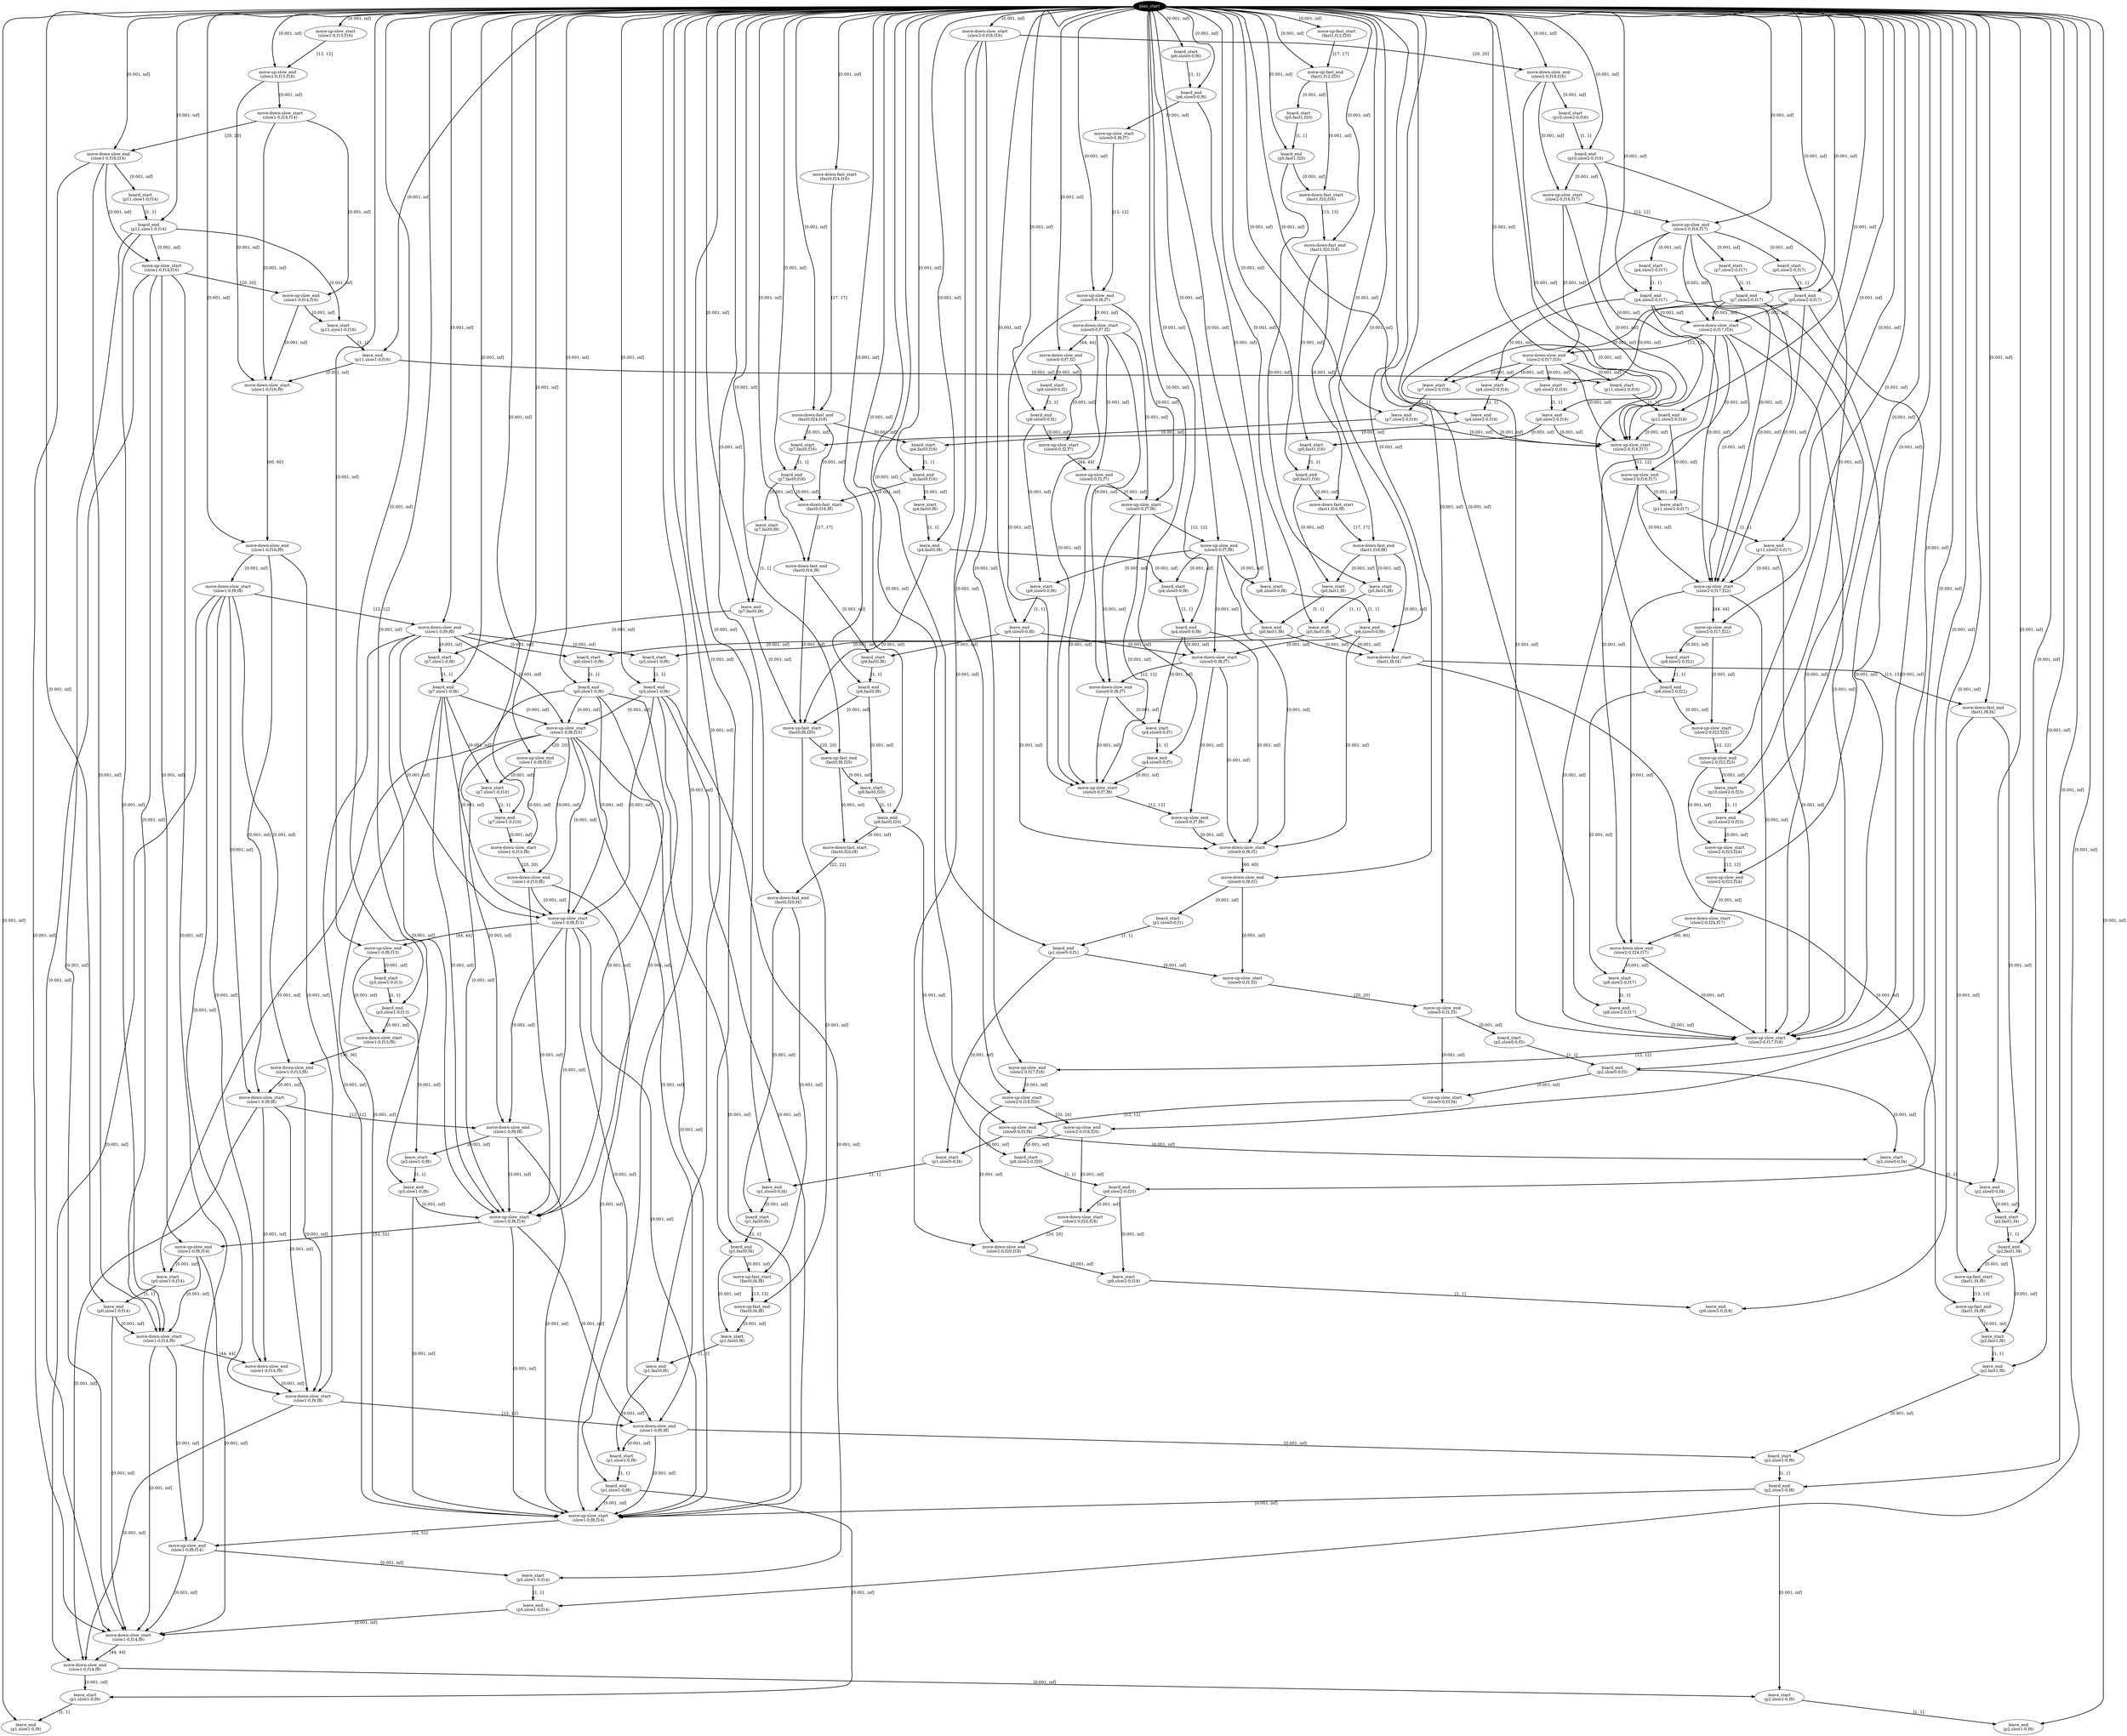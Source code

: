 digraph plan {
0[ label="plan_start",style=filled,fillcolor=black,fontcolor=white];
1[ label="move-up-slow_start
(slow1-0,f15,f16)"];
2[ label="move-up-slow_end
(slow1-0,f15,f16)"];
3[ label="move-down-slow_start
(slow2-0,f18,f16)"];
4[ label="move-down-slow_end
(slow2-0,f18,f16)"];
5[ label="board_start
(p6,slow0-0,f6)"];
6[ label="board_end
(p6,slow0-0,f6)"];
7[ label="move-up-fast_start
(fast1,f12,f20)"];
8[ label="move-up-fast_end
(fast1,f12,f20)"];
9[ label="move-down-fast_start
(fast0,f24,f16)"];
10[ label="move-down-fast_end
(fast0,f24,f16)"];
11[ label="move-up-slow_start
(slow0-0,f6,f7)"];
12[ label="move-up-slow_end
(slow0-0,f6,f7)"];
13[ label="move-down-slow_start
(slow1-0,f16,f14)"];
14[ label="move-down-slow_end
(slow1-0,f16,f14)"];
15[ label="move-down-slow_start
(slow0-0,f7,f2)"];
16[ label="move-down-slow_end
(slow0-0,f7,f2)"];
17[ label="board_start
(p5,fast1,f20)"];
18[ label="board_end
(p5,fast1,f20)"];
19[ label="move-down-fast_start
(fast1,f20,f16)"];
20[ label="move-down-fast_end
(fast1,f20,f16)"];
21[ label="board_start
(p10,slow2-0,f16)"];
22[ label="board_end
(p10,slow2-0,f16)"];
23[ label="move-up-slow_start
(slow2-0,f16,f17)"];
24[ label="move-up-slow_end
(slow2-0,f16,f17)"];
25[ label="board_start
(p11,slow1-0,f14)"];
26[ label="board_end
(p11,slow1-0,f14)"];
27[ label="move-up-slow_start
(slow1-0,f14,f16)"];
28[ label="move-up-slow_end
(slow1-0,f14,f16)"];
29[ label="board_start
(p0,slow2-0,f17)"];
30[ label="board_end
(p0,slow2-0,f17)"];
31[ label="board_start
(p4,slow2-0,f17)"];
32[ label="board_end
(p4,slow2-0,f17)"];
33[ label="board_start
(p7,slow2-0,f17)"];
34[ label="board_end
(p7,slow2-0,f17)"];
35[ label="move-down-slow_start
(slow2-0,f17,f16)"];
36[ label="move-down-slow_end
(slow2-0,f17,f16)"];
37[ label="leave_start
(p0,slow2-0,f16)"];
38[ label="leave_end
(p0,slow2-0,f16)"];
39[ label="leave_start
(p4,slow2-0,f16)"];
40[ label="leave_end
(p4,slow2-0,f16)"];
41[ label="leave_start
(p7,slow2-0,f16)"];
42[ label="leave_end
(p7,slow2-0,f16)"];
43[ label="board_start
(p4,fast0,f16)"];
44[ label="board_end
(p4,fast0,f16)"];
45[ label="board_start
(p0,fast1,f16)"];
46[ label="board_end
(p0,fast1,f16)"];
47[ label="board_start
(p7,fast0,f16)"];
48[ label="board_end
(p7,fast0,f16)"];
49[ label="move-down-fast_start
(fast1,f16,f8)"];
50[ label="move-down-fast_end
(fast1,f16,f8)"];
51[ label="move-down-fast_start
(fast0,f16,f8)"];
52[ label="move-down-fast_end
(fast0,f16,f8)"];
53[ label="leave_start
(p11,slow1-0,f16)"];
54[ label="leave_end
(p11,slow1-0,f16)"];
55[ label="move-down-slow_start
(slow1-0,f16,f9)"];
56[ label="move-down-slow_end
(slow1-0,f16,f9)"];
57[ label="board_start
(p11,slow2-0,f16)"];
58[ label="board_end
(p11,slow2-0,f16)"];
59[ label="move-up-slow_start
(slow2-0,f16,f17)"];
60[ label="move-up-slow_end
(slow2-0,f16,f17)"];
61[ label="board_start
(p9,slow0-0,f2)"];
62[ label="board_end
(p9,slow0-0,f2)"];
63[ label="move-up-slow_start
(slow0-0,f2,f7)"];
64[ label="move-up-slow_end
(slow0-0,f2,f7)"];
65[ label="leave_start
(p0,fast1,f8)"];
66[ label="leave_end
(p0,fast1,f8)"];
67[ label="leave_start
(p5,fast1,f8)"];
68[ label="leave_end
(p5,fast1,f8)"];
69[ label="leave_start
(p4,fast0,f8)"];
70[ label="leave_end
(p4,fast0,f8)"];
71[ label="leave_start
(p7,fast0,f8)"];
72[ label="leave_end
(p7,fast0,f8)"];
73[ label="move-down-fast_start
(fast1,f8,f4)"];
74[ label="move-down-fast_end
(fast1,f8,f4)"];
75[ label="leave_start
(p11,slow2-0,f17)"];
76[ label="leave_end
(p11,slow2-0,f17)"];
77[ label="move-up-slow_start
(slow2-0,f17,f22)"];
78[ label="move-up-slow_end
(slow2-0,f17,f22)"];
79[ label="move-up-slow_start
(slow0-0,f7,f8)"];
80[ label="move-up-slow_end
(slow0-0,f7,f8)"];
81[ label="board_start
(p8,slow2-0,f22)"];
82[ label="board_end
(p8,slow2-0,f22)"];
83[ label="move-up-slow_start
(slow2-0,f22,f23)"];
84[ label="move-up-slow_end
(slow2-0,f22,f23)"];
85[ label="move-down-slow_start
(slow1-0,f9,f8)"];
86[ label="move-down-slow_end
(slow1-0,f9,f8)"];
87[ label="board_start
(p4,slow0-0,f8)"];
88[ label="board_end
(p4,slow0-0,f8)"];
89[ label="leave_start
(p6,slow0-0,f8)"];
90[ label="leave_end
(p6,slow0-0,f8)"];
91[ label="leave_start
(p9,slow0-0,f8)"];
92[ label="leave_end
(p9,slow0-0,f8)"];
93[ label="move-down-slow_start
(slow0-0,f8,f7)"];
94[ label="move-down-slow_end
(slow0-0,f8,f7)"];
95[ label="board_start
(p9,fast0,f8)"];
96[ label="board_end
(p9,fast0,f8)"];
97[ label="move-up-fast_start
(fast0,f8,f20)"];
98[ label="move-up-fast_end
(fast0,f8,f20)"];
99[ label="leave_start
(p10,slow2-0,f23)"];
100[ label="leave_end
(p10,slow2-0,f23)"];
101[ label="move-up-slow_start
(slow2-0,f23,f24)"];
102[ label="move-up-slow_end
(slow2-0,f23,f24)"];
103[ label="board_start
(p0,slow1-0,f8)"];
104[ label="board_end
(p0,slow1-0,f8)"];
105[ label="board_start
(p5,slow1-0,f8)"];
106[ label="board_end
(p5,slow1-0,f8)"];
107[ label="board_start
(p7,slow1-0,f8)"];
108[ label="board_end
(p7,slow1-0,f8)"];
109[ label="leave_start
(p4,slow0-0,f7)"];
110[ label="leave_end
(p4,slow0-0,f7)"];
111[ label="move-up-slow_start
(slow1-0,f8,f10)"];
112[ label="move-up-slow_end
(slow1-0,f8,f10)"];
113[ label="move-up-slow_start
(slow0-0,f7,f8)"];
114[ label="move-up-slow_end
(slow0-0,f7,f8)"];
115[ label="leave_start
(p9,fast0,f20)"];
116[ label="leave_end
(p9,fast0,f20)"];
117[ label="move-down-fast_start
(fast0,f20,f4)"];
118[ label="move-down-fast_end
(fast0,f20,f4)"];
119[ label="move-down-slow_start
(slow2-0,f24,f17)"];
120[ label="move-down-slow_end
(slow2-0,f24,f17)"];
121[ label="move-down-slow_start
(slow0-0,f8,f1)"];
122[ label="move-down-slow_end
(slow0-0,f8,f1)"];
123[ label="leave_start
(p7,slow1-0,f10)"];
124[ label="leave_end
(p7,slow1-0,f10)"];
125[ label="move-down-slow_start
(slow1-0,f10,f8)"];
126[ label="move-down-slow_end
(slow1-0,f10,f8)"];
127[ label="move-up-slow_start
(slow1-0,f8,f13)"];
128[ label="move-up-slow_end
(slow1-0,f8,f13)"];
129[ label="leave_start
(p8,slow2-0,f17)"];
130[ label="leave_end
(p8,slow2-0,f17)"];
131[ label="move-up-slow_start
(slow2-0,f17,f18)"];
132[ label="move-up-slow_end
(slow2-0,f17,f18)"];
133[ label="board_start
(p1,slow0-0,f1)"];
134[ label="board_end
(p1,slow0-0,f1)"];
135[ label="move-up-slow_start
(slow0-0,f1,f3)"];
136[ label="move-up-slow_end
(slow0-0,f1,f3)"];
137[ label="move-up-slow_start
(slow2-0,f18,f20)"];
138[ label="move-up-slow_end
(slow2-0,f18,f20)"];
139[ label="board_start
(p3,slow1-0,f13)"];
140[ label="board_end
(p3,slow1-0,f13)"];
141[ label="move-down-slow_start
(slow1-0,f13,f9)"];
142[ label="move-down-slow_end
(slow1-0,f13,f9)"];
143[ label="board_start
(p2,slow0-0,f3)"];
144[ label="board_end
(p2,slow0-0,f3)"];
145[ label="move-up-slow_start
(slow0-0,f3,f4)"];
146[ label="move-up-slow_end
(slow0-0,f3,f4)"];
147[ label="board_start
(p9,slow2-0,f20)"];
148[ label="board_end
(p9,slow2-0,f20)"];
149[ label="move-down-slow_start
(slow2-0,f20,f18)"];
150[ label="move-down-slow_end
(slow2-0,f20,f18)"];
151[ label="leave_start
(p1,slow0-0,f4)"];
152[ label="leave_end
(p1,slow0-0,f4)"];
153[ label="leave_start
(p2,slow0-0,f4)"];
154[ label="leave_end
(p2,slow0-0,f4)"];
155[ label="board_start
(p1,fast0,f4)"];
156[ label="board_end
(p1,fast0,f4)"];
157[ label="board_start
(p2,fast1,f4)"];
158[ label="board_end
(p2,fast1,f4)"];
159[ label="move-up-fast_start
(fast0,f4,f8)"];
160[ label="move-up-fast_end
(fast0,f4,f8)"];
161[ label="move-up-fast_start
(fast1,f4,f8)"];
162[ label="move-up-fast_end
(fast1,f4,f8)"];
163[ label="leave_start
(p1,fast0,f8)"];
164[ label="leave_end
(p1,fast0,f8)"];
165[ label="leave_start
(p2,fast1,f8)"];
166[ label="leave_end
(p2,fast1,f8)"];
167[ label="move-down-slow_start
(slow1-0,f9,f8)"];
168[ label="move-down-slow_end
(slow1-0,f9,f8)"];
169[ label="leave_start
(p9,slow2-0,f18)"];
170[ label="leave_end
(p9,slow2-0,f18)"];
171[ label="leave_start
(p3,slow1-0,f8)"];
172[ label="leave_end
(p3,slow1-0,f8)"];
173[ label="move-up-slow_start
(slow1-0,f8,f14)"];
174[ label="move-up-slow_end
(slow1-0,f8,f14)"];
175[ label="leave_start
(p0,slow1-0,f14)"];
176[ label="leave_end
(p0,slow1-0,f14)"];
177[ label="move-down-slow_start
(slow1-0,f14,f9)"];
178[ label="move-down-slow_end
(slow1-0,f14,f9)"];
179[ label="move-down-slow_start
(slow1-0,f9,f8)"];
180[ label="move-down-slow_end
(slow1-0,f9,f8)"];
181[ label="board_start
(p1,slow1-0,f8)"];
182[ label="board_end
(p1,slow1-0,f8)"];
183[ label="board_start
(p2,slow1-0,f8)"];
184[ label="board_end
(p2,slow1-0,f8)"];
185[ label="move-up-slow_start
(slow1-0,f8,f14)"];
186[ label="move-up-slow_end
(slow1-0,f8,f14)"];
187[ label="leave_start
(p5,slow1-0,f14)"];
188[ label="leave_end
(p5,slow1-0,f14)"];
189[ label="move-down-slow_start
(slow1-0,f14,f9)"];
190[ label="move-down-slow_end
(slow1-0,f14,f9)"];
191[ label="leave_start
(p1,slow1-0,f9)"];
192[ label="leave_end
(p1,slow1-0,f9)"];
193[ label="leave_start
(p2,slow1-0,f9)"];
194[ label="leave_end
(p2,slow1-0,f9)"];
"0" -> "1" [ label="[0.001, inf]" , penwidth=2, color="black"]
"0" -> "3" [ label="[0.001, inf]" , penwidth=2, color="black"]
"0" -> "5" [ label="[0.001, inf]" , penwidth=2, color="black"]
"0" -> "7" [ label="[0.001, inf]" , penwidth=2, color="black"]
"0" -> "9" [ label="[0.001, inf]" , penwidth=2, color="black"]
"5" -> "6" [ label="[1, 1]" , penwidth=2, color="black"]
"0" -> "6" [ label="[0.001, inf]" , penwidth=2, color="black"]
"6" -> "11" [ label="[0.001, inf]" , penwidth=2, color="black"]
"1" -> "2" [ label="[12, 12]" , penwidth=2, color="black"]
"0" -> "2" [ label="[0.001, inf]" , penwidth=2, color="black"]
"2" -> "13" [ label="[0.001, inf]" , penwidth=2, color="black"]
"11" -> "12" [ label="[12, 12]" , penwidth=2, color="black"]
"0" -> "12" [ label="[0.001, inf]" , penwidth=2, color="black"]
"12" -> "15" [ label="[0.001, inf]" , penwidth=2, color="black"]
"7" -> "8" [ label="[17, 17]" , penwidth=2, color="black"]
"0" -> "8" [ label="[0.001, inf]" , penwidth=2, color="black"]
"9" -> "10" [ label="[17, 17]" , penwidth=2, color="black"]
"0" -> "10" [ label="[0.001, inf]" , penwidth=2, color="black"]
"8" -> "17" [ label="[0.001, inf]" , penwidth=2, color="black"]
"17" -> "18" [ label="[1, 1]" , penwidth=2, color="black"]
"0" -> "18" [ label="[0.001, inf]" , penwidth=2, color="black"]
"8" -> "19" [ label="[0.001, inf]" , penwidth=2, color="black"]
"18" -> "19" [ label="[0.001, inf]" , penwidth=2, color="black"]
"3" -> "4" [ label="[20, 20]" , penwidth=2, color="black"]
"0" -> "4" [ label="[0.001, inf]" , penwidth=2, color="black"]
"4" -> "21" [ label="[0.001, inf]" , penwidth=2, color="black"]
"21" -> "22" [ label="[1, 1]" , penwidth=2, color="black"]
"0" -> "22" [ label="[0.001, inf]" , penwidth=2, color="black"]
"4" -> "23" [ label="[0.001, inf]" , penwidth=2, color="black"]
"22" -> "23" [ label="[0.001, inf]" , penwidth=2, color="black"]
"19" -> "20" [ label="[13, 13]" , penwidth=2, color="black"]
"0" -> "20" [ label="[0.001, inf]" , penwidth=2, color="black"]
"13" -> "14" [ label="[20, 20]" , penwidth=2, color="black"]
"0" -> "14" [ label="[0.001, inf]" , penwidth=2, color="black"]
"14" -> "25" [ label="[0.001, inf]" , penwidth=2, color="black"]
"23" -> "24" [ label="[12, 12]" , penwidth=2, color="black"]
"0" -> "24" [ label="[0.001, inf]" , penwidth=2, color="black"]
"25" -> "26" [ label="[1, 1]" , penwidth=2, color="black"]
"0" -> "26" [ label="[0.001, inf]" , penwidth=2, color="black"]
"14" -> "27" [ label="[0.001, inf]" , penwidth=2, color="black"]
"26" -> "27" [ label="[0.001, inf]" , penwidth=2, color="black"]
"24" -> "29" [ label="[0.001, inf]" , penwidth=2, color="black"]
"24" -> "31" [ label="[0.001, inf]" , penwidth=2, color="black"]
"24" -> "33" [ label="[0.001, inf]" , penwidth=2, color="black"]
"29" -> "30" [ label="[1, 1]" , penwidth=2, color="black"]
"0" -> "30" [ label="[0.001, inf]" , penwidth=2, color="black"]
"31" -> "32" [ label="[1, 1]" , penwidth=2, color="black"]
"0" -> "32" [ label="[0.001, inf]" , penwidth=2, color="black"]
"33" -> "34" [ label="[1, 1]" , penwidth=2, color="black"]
"0" -> "34" [ label="[0.001, inf]" , penwidth=2, color="black"]
"24" -> "35" [ label="[0.001, inf]" , penwidth=2, color="black"]
"34" -> "35" [ label="[0.001, inf]" , penwidth=2, color="black"]
"32" -> "35" [ label="[0.001, inf]" , penwidth=2, color="black"]
"30" -> "35" [ label="[0.001, inf]" , penwidth=2, color="black"]
"35" -> "36" [ label="[12, 12]" , penwidth=2, color="black"]
"23" -> "36" [ label="[0.001, inf]" , penwidth=2, color="black"]
"30" -> "37" [ label="[0.001, inf]" , penwidth=2, color="black"]
"36" -> "37" [ label="[0.001, inf]" , penwidth=2, color="black"]
"32" -> "39" [ label="[0.001, inf]" , penwidth=2, color="black"]
"36" -> "39" [ label="[0.001, inf]" , penwidth=2, color="black"]
"34" -> "41" [ label="[0.001, inf]" , penwidth=2, color="black"]
"36" -> "41" [ label="[0.001, inf]" , penwidth=2, color="black"]
"37" -> "38" [ label="[1, 1]" , penwidth=2, color="black"]
"0" -> "38" [ label="[0.001, inf]" , penwidth=2, color="black"]
"39" -> "40" [ label="[1, 1]" , penwidth=2, color="black"]
"0" -> "40" [ label="[0.001, inf]" , penwidth=2, color="black"]
"41" -> "42" [ label="[1, 1]" , penwidth=2, color="black"]
"0" -> "42" [ label="[0.001, inf]" , penwidth=2, color="black"]
"40" -> "43" [ label="[0.001, inf]" , penwidth=2, color="black"]
"10" -> "43" [ label="[0.001, inf]" , penwidth=2, color="black"]
"38" -> "45" [ label="[0.001, inf]" , penwidth=2, color="black"]
"20" -> "45" [ label="[0.001, inf]" , penwidth=2, color="black"]
"42" -> "47" [ label="[0.001, inf]" , penwidth=2, color="black"]
"10" -> "47" [ label="[0.001, inf]" , penwidth=2, color="black"]
"43" -> "44" [ label="[1, 1]" , penwidth=2, color="black"]
"0" -> "44" [ label="[0.001, inf]" , penwidth=2, color="black"]
"45" -> "46" [ label="[1, 1]" , penwidth=2, color="black"]
"0" -> "46" [ label="[0.001, inf]" , penwidth=2, color="black"]
"20" -> "49" [ label="[0.001, inf]" , penwidth=2, color="black"]
"46" -> "49" [ label="[0.001, inf]" , penwidth=2, color="black"]
"47" -> "48" [ label="[1, 1]" , penwidth=2, color="black"]
"0" -> "48" [ label="[0.001, inf]" , penwidth=2, color="black"]
"10" -> "51" [ label="[0.001, inf]" , penwidth=2, color="black"]
"48" -> "51" [ label="[0.001, inf]" , penwidth=2, color="black"]
"44" -> "51" [ label="[0.001, inf]" , penwidth=2, color="black"]
"27" -> "28" [ label="[20, 20]" , penwidth=2, color="black"]
"13" -> "28" [ label="[0.001, inf]" , penwidth=2, color="black"]
"26" -> "53" [ label="[0.001, inf]" , penwidth=2, color="black"]
"28" -> "53" [ label="[0.001, inf]" , penwidth=2, color="black"]
"53" -> "54" [ label="[1, 1]" , penwidth=2, color="black"]
"0" -> "54" [ label="[0.001, inf]" , penwidth=2, color="black"]
"28" -> "55" [ label="[0.001, inf]" , penwidth=2, color="black"]
"54" -> "55" [ label="[0.001, inf]" , penwidth=2, color="black"]
"13" -> "55" [ label="[0.001, inf]" , penwidth=2, color="black"]
"2" -> "55" [ label="[0.001, inf]" , penwidth=2, color="black"]
"54" -> "57" [ label="[0.001, inf]" , penwidth=2, color="black"]
"36" -> "57" [ label="[0.001, inf]" , penwidth=2, color="black"]
"57" -> "58" [ label="[1, 1]" , penwidth=2, color="black"]
"0" -> "58" [ label="[0.001, inf]" , penwidth=2, color="black"]
"36" -> "59" [ label="[0.001, inf]" , penwidth=2, color="black"]
"58" -> "59" [ label="[0.001, inf]" , penwidth=2, color="black"]
"42" -> "59" [ label="[0.001, inf]" , penwidth=2, color="black"]
"40" -> "59" [ label="[0.001, inf]" , penwidth=2, color="black"]
"38" -> "59" [ label="[0.001, inf]" , penwidth=2, color="black"]
"23" -> "59" [ label="[0.001, inf]" , penwidth=2, color="black"]
"22" -> "59" [ label="[0.001, inf]" , penwidth=2, color="black"]
"4" -> "59" [ label="[0.001, inf]" , penwidth=2, color="black"]
"15" -> "16" [ label="[44, 44]" , penwidth=2, color="black"]
"0" -> "16" [ label="[0.001, inf]" , penwidth=2, color="black"]
"16" -> "61" [ label="[0.001, inf]" , penwidth=2, color="black"]
"61" -> "62" [ label="[1, 1]" , penwidth=2, color="black"]
"0" -> "62" [ label="[0.001, inf]" , penwidth=2, color="black"]
"16" -> "63" [ label="[0.001, inf]" , penwidth=2, color="black"]
"62" -> "63" [ label="[0.001, inf]" , penwidth=2, color="black"]
"49" -> "50" [ label="[17, 17]" , penwidth=2, color="black"]
"0" -> "50" [ label="[0.001, inf]" , penwidth=2, color="black"]
"46" -> "65" [ label="[0.001, inf]" , penwidth=2, color="black"]
"50" -> "65" [ label="[0.001, inf]" , penwidth=2, color="black"]
"18" -> "67" [ label="[0.001, inf]" , penwidth=2, color="black"]
"50" -> "67" [ label="[0.001, inf]" , penwidth=2, color="black"]
"44" -> "69" [ label="[0.001, inf]" , penwidth=2, color="black"]
"48" -> "71" [ label="[0.001, inf]" , penwidth=2, color="black"]
"51" -> "52" [ label="[17, 17]" , penwidth=2, color="black"]
"0" -> "52" [ label="[0.001, inf]" , penwidth=2, color="black"]
"65" -> "66" [ label="[1, 1]" , penwidth=2, color="black"]
"0" -> "66" [ label="[0.001, inf]" , penwidth=2, color="black"]
"67" -> "68" [ label="[1, 1]" , penwidth=2, color="black"]
"0" -> "68" [ label="[0.001, inf]" , penwidth=2, color="black"]
"50" -> "73" [ label="[0.001, inf]" , penwidth=2, color="black"]
"68" -> "73" [ label="[0.001, inf]" , penwidth=2, color="black"]
"66" -> "73" [ label="[0.001, inf]" , penwidth=2, color="black"]
"69" -> "70" [ label="[1, 1]" , penwidth=2, color="black"]
"0" -> "70" [ label="[0.001, inf]" , penwidth=2, color="black"]
"71" -> "72" [ label="[1, 1]" , penwidth=2, color="black"]
"0" -> "72" [ label="[0.001, inf]" , penwidth=2, color="black"]
"59" -> "60" [ label="[12, 12]" , penwidth=2, color="black"]
"35" -> "60" [ label="[0.001, inf]" , penwidth=2, color="black"]
"58" -> "75" [ label="[0.001, inf]" , penwidth=2, color="black"]
"60" -> "75" [ label="[0.001, inf]" , penwidth=2, color="black"]
"75" -> "76" [ label="[1, 1]" , penwidth=2, color="black"]
"0" -> "76" [ label="[0.001, inf]" , penwidth=2, color="black"]
"60" -> "77" [ label="[0.001, inf]" , penwidth=2, color="black"]
"76" -> "77" [ label="[0.001, inf]" , penwidth=2, color="black"]
"35" -> "77" [ label="[0.001, inf]" , penwidth=2, color="black"]
"34" -> "77" [ label="[0.001, inf]" , penwidth=2, color="black"]
"32" -> "77" [ label="[0.001, inf]" , penwidth=2, color="black"]
"30" -> "77" [ label="[0.001, inf]" , penwidth=2, color="black"]
"24" -> "77" [ label="[0.001, inf]" , penwidth=2, color="black"]
"73" -> "74" [ label="[13, 13]" , penwidth=2, color="black"]
"0" -> "74" [ label="[0.001, inf]" , penwidth=2, color="black"]
"63" -> "64" [ label="[44, 44]" , penwidth=2, color="black"]
"15" -> "64" [ label="[0.001, inf]" , penwidth=2, color="black"]
"64" -> "79" [ label="[0.001, inf]" , penwidth=2, color="black"]
"15" -> "79" [ label="[0.001, inf]" , penwidth=2, color="black"]
"12" -> "79" [ label="[0.001, inf]" , penwidth=2, color="black"]
"77" -> "78" [ label="[44, 44]" , penwidth=2, color="black"]
"0" -> "78" [ label="[0.001, inf]" , penwidth=2, color="black"]
"78" -> "81" [ label="[0.001, inf]" , penwidth=2, color="black"]
"81" -> "82" [ label="[1, 1]" , penwidth=2, color="black"]
"0" -> "82" [ label="[0.001, inf]" , penwidth=2, color="black"]
"78" -> "83" [ label="[0.001, inf]" , penwidth=2, color="black"]
"82" -> "83" [ label="[0.001, inf]" , penwidth=2, color="black"]
"55" -> "56" [ label="[60, 60]" , penwidth=2, color="black"]
"0" -> "56" [ label="[0.001, inf]" , penwidth=2, color="black"]
"79" -> "80" [ label="[12, 12]" , penwidth=2, color="black"]
"0" -> "80" [ label="[0.001, inf]" , penwidth=2, color="black"]
"56" -> "85" [ label="[0.001, inf]" , penwidth=2, color="black"]
"70" -> "87" [ label="[0.001, inf]" , penwidth=2, color="black"]
"80" -> "87" [ label="[0.001, inf]" , penwidth=2, color="black"]
"6" -> "89" [ label="[0.001, inf]" , penwidth=2, color="black"]
"80" -> "89" [ label="[0.001, inf]" , penwidth=2, color="black"]
"62" -> "91" [ label="[0.001, inf]" , penwidth=2, color="black"]
"80" -> "91" [ label="[0.001, inf]" , penwidth=2, color="black"]
"87" -> "88" [ label="[1, 1]" , penwidth=2, color="black"]
"0" -> "88" [ label="[0.001, inf]" , penwidth=2, color="black"]
"89" -> "90" [ label="[1, 1]" , penwidth=2, color="black"]
"0" -> "90" [ label="[0.001, inf]" , penwidth=2, color="black"]
"91" -> "92" [ label="[1, 1]" , penwidth=2, color="black"]
"0" -> "92" [ label="[0.001, inf]" , penwidth=2, color="black"]
"80" -> "93" [ label="[0.001, inf]" , penwidth=2, color="black"]
"92" -> "93" [ label="[0.001, inf]" , penwidth=2, color="black"]
"90" -> "93" [ label="[0.001, inf]" , penwidth=2, color="black"]
"88" -> "93" [ label="[0.001, inf]" , penwidth=2, color="black"]
"92" -> "95" [ label="[0.001, inf]" , penwidth=2, color="black"]
"52" -> "95" [ label="[0.001, inf]" , penwidth=2, color="black"]
"95" -> "96" [ label="[1, 1]" , penwidth=2, color="black"]
"0" -> "96" [ label="[0.001, inf]" , penwidth=2, color="black"]
"52" -> "97" [ label="[0.001, inf]" , penwidth=2, color="black"]
"96" -> "97" [ label="[0.001, inf]" , penwidth=2, color="black"]
"72" -> "97" [ label="[0.001, inf]" , penwidth=2, color="black"]
"70" -> "97" [ label="[0.001, inf]" , penwidth=2, color="black"]
"83" -> "84" [ label="[12, 12]" , penwidth=2, color="black"]
"0" -> "84" [ label="[0.001, inf]" , penwidth=2, color="black"]
"22" -> "99" [ label="[0.001, inf]" , penwidth=2, color="black"]
"84" -> "99" [ label="[0.001, inf]" , penwidth=2, color="black"]
"85" -> "86" [ label="[12, 12]" , penwidth=2, color="black"]
"0" -> "86" [ label="[0.001, inf]" , penwidth=2, color="black"]
"99" -> "100" [ label="[1, 1]" , penwidth=2, color="black"]
"0" -> "100" [ label="[0.001, inf]" , penwidth=2, color="black"]
"84" -> "101" [ label="[0.001, inf]" , penwidth=2, color="black"]
"100" -> "101" [ label="[0.001, inf]" , penwidth=2, color="black"]
"66" -> "103" [ label="[0.001, inf]" , penwidth=2, color="black"]
"86" -> "103" [ label="[0.001, inf]" , penwidth=2, color="black"]
"68" -> "105" [ label="[0.001, inf]" , penwidth=2, color="black"]
"86" -> "105" [ label="[0.001, inf]" , penwidth=2, color="black"]
"72" -> "107" [ label="[0.001, inf]" , penwidth=2, color="black"]
"86" -> "107" [ label="[0.001, inf]" , penwidth=2, color="black"]
"93" -> "94" [ label="[12, 12]" , penwidth=2, color="black"]
"79" -> "94" [ label="[0.001, inf]" , penwidth=2, color="black"]
"15" -> "94" [ label="[0.001, inf]" , penwidth=2, color="black"]
"103" -> "104" [ label="[1, 1]" , penwidth=2, color="black"]
"0" -> "104" [ label="[0.001, inf]" , penwidth=2, color="black"]
"88" -> "109" [ label="[0.001, inf]" , penwidth=2, color="black"]
"94" -> "109" [ label="[0.001, inf]" , penwidth=2, color="black"]
"105" -> "106" [ label="[1, 1]" , penwidth=2, color="black"]
"0" -> "106" [ label="[0.001, inf]" , penwidth=2, color="black"]
"107" -> "108" [ label="[1, 1]" , penwidth=2, color="black"]
"0" -> "108" [ label="[0.001, inf]" , penwidth=2, color="black"]
"86" -> "111" [ label="[0.001, inf]" , penwidth=2, color="black"]
"108" -> "111" [ label="[0.001, inf]" , penwidth=2, color="black"]
"106" -> "111" [ label="[0.001, inf]" , penwidth=2, color="black"]
"104" -> "111" [ label="[0.001, inf]" , penwidth=2, color="black"]
"109" -> "110" [ label="[1, 1]" , penwidth=2, color="black"]
"0" -> "110" [ label="[0.001, inf]" , penwidth=2, color="black"]
"94" -> "113" [ label="[0.001, inf]" , penwidth=2, color="black"]
"110" -> "113" [ label="[0.001, inf]" , penwidth=2, color="black"]
"79" -> "113" [ label="[0.001, inf]" , penwidth=2, color="black"]
"64" -> "113" [ label="[0.001, inf]" , penwidth=2, color="black"]
"15" -> "113" [ label="[0.001, inf]" , penwidth=2, color="black"]
"12" -> "113" [ label="[0.001, inf]" , penwidth=2, color="black"]
"97" -> "98" [ label="[20, 20]" , penwidth=2, color="black"]
"0" -> "98" [ label="[0.001, inf]" , penwidth=2, color="black"]
"96" -> "115" [ label="[0.001, inf]" , penwidth=2, color="black"]
"98" -> "115" [ label="[0.001, inf]" , penwidth=2, color="black"]
"115" -> "116" [ label="[1, 1]" , penwidth=2, color="black"]
"0" -> "116" [ label="[0.001, inf]" , penwidth=2, color="black"]
"98" -> "117" [ label="[0.001, inf]" , penwidth=2, color="black"]
"116" -> "117" [ label="[0.001, inf]" , penwidth=2, color="black"]
"101" -> "102" [ label="[12, 12]" , penwidth=2, color="black"]
"0" -> "102" [ label="[0.001, inf]" , penwidth=2, color="black"]
"102" -> "119" [ label="[0.001, inf]" , penwidth=2, color="black"]
"113" -> "114" [ label="[12, 12]" , penwidth=2, color="black"]
"93" -> "114" [ label="[0.001, inf]" , penwidth=2, color="black"]
"114" -> "121" [ label="[0.001, inf]" , penwidth=2, color="black"]
"93" -> "121" [ label="[0.001, inf]" , penwidth=2, color="black"]
"92" -> "121" [ label="[0.001, inf]" , penwidth=2, color="black"]
"90" -> "121" [ label="[0.001, inf]" , penwidth=2, color="black"]
"88" -> "121" [ label="[0.001, inf]" , penwidth=2, color="black"]
"80" -> "121" [ label="[0.001, inf]" , penwidth=2, color="black"]
"111" -> "112" [ label="[20, 20]" , penwidth=2, color="black"]
"0" -> "112" [ label="[0.001, inf]" , penwidth=2, color="black"]
"108" -> "123" [ label="[0.001, inf]" , penwidth=2, color="black"]
"112" -> "123" [ label="[0.001, inf]" , penwidth=2, color="black"]
"123" -> "124" [ label="[1, 1]" , penwidth=2, color="black"]
"0" -> "124" [ label="[0.001, inf]" , penwidth=2, color="black"]
"112" -> "125" [ label="[0.001, inf]" , penwidth=2, color="black"]
"124" -> "125" [ label="[0.001, inf]" , penwidth=2, color="black"]
"117" -> "118" [ label="[22, 22]" , penwidth=2, color="black"]
"0" -> "118" [ label="[0.001, inf]" , penwidth=2, color="black"]
"125" -> "126" [ label="[20, 20]" , penwidth=2, color="black"]
"111" -> "126" [ label="[0.001, inf]" , penwidth=2, color="black"]
"126" -> "127" [ label="[0.001, inf]" , penwidth=2, color="black"]
"111" -> "127" [ label="[0.001, inf]" , penwidth=2, color="black"]
"108" -> "127" [ label="[0.001, inf]" , penwidth=2, color="black"]
"106" -> "127" [ label="[0.001, inf]" , penwidth=2, color="black"]
"104" -> "127" [ label="[0.001, inf]" , penwidth=2, color="black"]
"86" -> "127" [ label="[0.001, inf]" , penwidth=2, color="black"]
"119" -> "120" [ label="[60, 60]" , penwidth=2, color="black"]
"77" -> "120" [ label="[0.001, inf]" , penwidth=2, color="black"]
"35" -> "120" [ label="[0.001, inf]" , penwidth=2, color="black"]
"82" -> "129" [ label="[0.001, inf]" , penwidth=2, color="black"]
"120" -> "129" [ label="[0.001, inf]" , penwidth=2, color="black"]
"129" -> "130" [ label="[1, 1]" , penwidth=2, color="black"]
"0" -> "130" [ label="[0.001, inf]" , penwidth=2, color="black"]
"120" -> "131" [ label="[0.001, inf]" , penwidth=2, color="black"]
"130" -> "131" [ label="[0.001, inf]" , penwidth=2, color="black"]
"77" -> "131" [ label="[0.001, inf]" , penwidth=2, color="black"]
"76" -> "131" [ label="[0.001, inf]" , penwidth=2, color="black"]
"60" -> "131" [ label="[0.001, inf]" , penwidth=2, color="black"]
"35" -> "131" [ label="[0.001, inf]" , penwidth=2, color="black"]
"34" -> "131" [ label="[0.001, inf]" , penwidth=2, color="black"]
"32" -> "131" [ label="[0.001, inf]" , penwidth=2, color="black"]
"30" -> "131" [ label="[0.001, inf]" , penwidth=2, color="black"]
"24" -> "131" [ label="[0.001, inf]" , penwidth=2, color="black"]
"121" -> "122" [ label="[60, 60]" , penwidth=2, color="black"]
"0" -> "122" [ label="[0.001, inf]" , penwidth=2, color="black"]
"122" -> "133" [ label="[0.001, inf]" , penwidth=2, color="black"]
"133" -> "134" [ label="[1, 1]" , penwidth=2, color="black"]
"0" -> "134" [ label="[0.001, inf]" , penwidth=2, color="black"]
"122" -> "135" [ label="[0.001, inf]" , penwidth=2, color="black"]
"134" -> "135" [ label="[0.001, inf]" , penwidth=2, color="black"]
"131" -> "132" [ label="[12, 12]" , penwidth=2, color="black"]
"3" -> "132" [ label="[0.001, inf]" , penwidth=2, color="black"]
"132" -> "137" [ label="[0.001, inf]" , penwidth=2, color="black"]
"3" -> "137" [ label="[0.001, inf]" , penwidth=2, color="black"]
"127" -> "128" [ label="[44, 44]" , penwidth=2, color="black"]
"0" -> "128" [ label="[0.001, inf]" , penwidth=2, color="black"]
"128" -> "139" [ label="[0.001, inf]" , penwidth=2, color="black"]
"139" -> "140" [ label="[1, 1]" , penwidth=2, color="black"]
"0" -> "140" [ label="[0.001, inf]" , penwidth=2, color="black"]
"128" -> "141" [ label="[0.001, inf]" , penwidth=2, color="black"]
"140" -> "141" [ label="[0.001, inf]" , penwidth=2, color="black"]
"135" -> "136" [ label="[20, 20]" , penwidth=2, color="black"]
"0" -> "136" [ label="[0.001, inf]" , penwidth=2, color="black"]
"136" -> "143" [ label="[0.001, inf]" , penwidth=2, color="black"]
"143" -> "144" [ label="[1, 1]" , penwidth=2, color="black"]
"0" -> "144" [ label="[0.001, inf]" , penwidth=2, color="black"]
"136" -> "145" [ label="[0.001, inf]" , penwidth=2, color="black"]
"144" -> "145" [ label="[0.001, inf]" , penwidth=2, color="black"]
"137" -> "138" [ label="[20, 20]" , penwidth=2, color="black"]
"0" -> "138" [ label="[0.001, inf]" , penwidth=2, color="black"]
"116" -> "147" [ label="[0.001, inf]" , penwidth=2, color="black"]
"138" -> "147" [ label="[0.001, inf]" , penwidth=2, color="black"]
"147" -> "148" [ label="[1, 1]" , penwidth=2, color="black"]
"0" -> "148" [ label="[0.001, inf]" , penwidth=2, color="black"]
"138" -> "149" [ label="[0.001, inf]" , penwidth=2, color="black"]
"148" -> "149" [ label="[0.001, inf]" , penwidth=2, color="black"]
"145" -> "146" [ label="[12, 12]" , penwidth=2, color="black"]
"0" -> "146" [ label="[0.001, inf]" , penwidth=2, color="black"]
"134" -> "151" [ label="[0.001, inf]" , penwidth=2, color="black"]
"146" -> "151" [ label="[0.001, inf]" , penwidth=2, color="black"]
"144" -> "153" [ label="[0.001, inf]" , penwidth=2, color="black"]
"146" -> "153" [ label="[0.001, inf]" , penwidth=2, color="black"]
"151" -> "152" [ label="[1, 1]" , penwidth=2, color="black"]
"0" -> "152" [ label="[0.001, inf]" , penwidth=2, color="black"]
"153" -> "154" [ label="[1, 1]" , penwidth=2, color="black"]
"0" -> "154" [ label="[0.001, inf]" , penwidth=2, color="black"]
"152" -> "155" [ label="[0.001, inf]" , penwidth=2, color="black"]
"118" -> "155" [ label="[0.001, inf]" , penwidth=2, color="black"]
"154" -> "157" [ label="[0.001, inf]" , penwidth=2, color="black"]
"74" -> "157" [ label="[0.001, inf]" , penwidth=2, color="black"]
"155" -> "156" [ label="[1, 1]" , penwidth=2, color="black"]
"0" -> "156" [ label="[0.001, inf]" , penwidth=2, color="black"]
"157" -> "158" [ label="[1, 1]" , penwidth=2, color="black"]
"0" -> "158" [ label="[0.001, inf]" , penwidth=2, color="black"]
"118" -> "159" [ label="[0.001, inf]" , penwidth=2, color="black"]
"156" -> "159" [ label="[0.001, inf]" , penwidth=2, color="black"]
"74" -> "161" [ label="[0.001, inf]" , penwidth=2, color="black"]
"158" -> "161" [ label="[0.001, inf]" , penwidth=2, color="black"]
"159" -> "160" [ label="[13, 13]" , penwidth=2, color="black"]
"97" -> "160" [ label="[0.001, inf]" , penwidth=2, color="black"]
"161" -> "162" [ label="[13, 13]" , penwidth=2, color="black"]
"73" -> "162" [ label="[0.001, inf]" , penwidth=2, color="black"]
"156" -> "163" [ label="[0.001, inf]" , penwidth=2, color="black"]
"160" -> "163" [ label="[0.001, inf]" , penwidth=2, color="black"]
"158" -> "165" [ label="[0.001, inf]" , penwidth=2, color="black"]
"162" -> "165" [ label="[0.001, inf]" , penwidth=2, color="black"]
"141" -> "142" [ label="[36, 36]" , penwidth=2, color="black"]
"85" -> "142" [ label="[0.001, inf]" , penwidth=2, color="black"]
"142" -> "167" [ label="[0.001, inf]" , penwidth=2, color="black"]
"85" -> "167" [ label="[0.001, inf]" , penwidth=2, color="black"]
"56" -> "167" [ label="[0.001, inf]" , penwidth=2, color="black"]
"163" -> "164" [ label="[1, 1]" , penwidth=2, color="black"]
"0" -> "164" [ label="[0.001, inf]" , penwidth=2, color="black"]
"165" -> "166" [ label="[1, 1]" , penwidth=2, color="black"]
"0" -> "166" [ label="[0.001, inf]" , penwidth=2, color="black"]
"149" -> "150" [ label="[20, 20]" , penwidth=2, color="black"]
"137" -> "150" [ label="[0.001, inf]" , penwidth=2, color="black"]
"3" -> "150" [ label="[0.001, inf]" , penwidth=2, color="black"]
"148" -> "169" [ label="[0.001, inf]" , penwidth=2, color="black"]
"150" -> "169" [ label="[0.001, inf]" , penwidth=2, color="black"]
"169" -> "170" [ label="[1, 1]" , penwidth=2, color="black"]
"0" -> "170" [ label="[0.001, inf]" , penwidth=2, color="black"]
"167" -> "168" [ label="[12, 12]" , penwidth=2, color="black"]
"127" -> "168" [ label="[0.001, inf]" , penwidth=2, color="black"]
"111" -> "168" [ label="[0.001, inf]" , penwidth=2, color="black"]
"140" -> "171" [ label="[0.001, inf]" , penwidth=2, color="black"]
"168" -> "171" [ label="[0.001, inf]" , penwidth=2, color="black"]
"171" -> "172" [ label="[1, 1]" , penwidth=2, color="black"]
"0" -> "172" [ label="[0.001, inf]" , penwidth=2, color="black"]
"168" -> "173" [ label="[0.001, inf]" , penwidth=2, color="black"]
"172" -> "173" [ label="[0.001, inf]" , penwidth=2, color="black"]
"127" -> "173" [ label="[0.001, inf]" , penwidth=2, color="black"]
"126" -> "173" [ label="[0.001, inf]" , penwidth=2, color="black"]
"111" -> "173" [ label="[0.001, inf]" , penwidth=2, color="black"]
"108" -> "173" [ label="[0.001, inf]" , penwidth=2, color="black"]
"106" -> "173" [ label="[0.001, inf]" , penwidth=2, color="black"]
"104" -> "173" [ label="[0.001, inf]" , penwidth=2, color="black"]
"86" -> "173" [ label="[0.001, inf]" , penwidth=2, color="black"]
"173" -> "174" [ label="[52, 52]" , penwidth=2, color="black"]
"27" -> "174" [ label="[0.001, inf]" , penwidth=2, color="black"]
"104" -> "175" [ label="[0.001, inf]" , penwidth=2, color="black"]
"174" -> "175" [ label="[0.001, inf]" , penwidth=2, color="black"]
"175" -> "176" [ label="[1, 1]" , penwidth=2, color="black"]
"0" -> "176" [ label="[0.001, inf]" , penwidth=2, color="black"]
"174" -> "177" [ label="[0.001, inf]" , penwidth=2, color="black"]
"176" -> "177" [ label="[0.001, inf]" , penwidth=2, color="black"]
"27" -> "177" [ label="[0.001, inf]" , penwidth=2, color="black"]
"26" -> "177" [ label="[0.001, inf]" , penwidth=2, color="black"]
"14" -> "177" [ label="[0.001, inf]" , penwidth=2, color="black"]
"177" -> "178" [ label="[44, 44]" , penwidth=2, color="black"]
"167" -> "178" [ label="[0.001, inf]" , penwidth=2, color="black"]
"85" -> "178" [ label="[0.001, inf]" , penwidth=2, color="black"]
"178" -> "179" [ label="[0.001, inf]" , penwidth=2, color="black"]
"167" -> "179" [ label="[0.001, inf]" , penwidth=2, color="black"]
"142" -> "179" [ label="[0.001, inf]" , penwidth=2, color="black"]
"85" -> "179" [ label="[0.001, inf]" , penwidth=2, color="black"]
"56" -> "179" [ label="[0.001, inf]" , penwidth=2, color="black"]
"179" -> "180" [ label="[12, 12]" , penwidth=2, color="black"]
"173" -> "180" [ label="[0.001, inf]" , penwidth=2, color="black"]
"127" -> "180" [ label="[0.001, inf]" , penwidth=2, color="black"]
"111" -> "180" [ label="[0.001, inf]" , penwidth=2, color="black"]
"164" -> "181" [ label="[0.001, inf]" , penwidth=2, color="black"]
"180" -> "181" [ label="[0.001, inf]" , penwidth=2, color="black"]
"166" -> "183" [ label="[0.001, inf]" , penwidth=2, color="black"]
"180" -> "183" [ label="[0.001, inf]" , penwidth=2, color="black"]
"181" -> "182" [ label="[1, 1]" , penwidth=2, color="black"]
"0" -> "182" [ label="[0.001, inf]" , penwidth=2, color="black"]
"183" -> "184" [ label="[1, 1]" , penwidth=2, color="black"]
"0" -> "184" [ label="[0.001, inf]" , penwidth=2, color="black"]
"180" -> "185" [ label="[0.001, inf]" , penwidth=2, color="black"]
"184" -> "185" [ label="[0.001, inf]" , penwidth=2, color="black"]
"182" -> "185" [ label="[0.001, inf]" , penwidth=2, color="black"]
"173" -> "185" [ label="[0.001, inf]" , penwidth=2, color="black"]
"172" -> "185" [ label="[0.001, inf]" , penwidth=2, color="black"]
"168" -> "185" [ label="[0.001, inf]" , penwidth=2, color="black"]
"127" -> "185" [ label="[0.001, inf]" , penwidth=2, color="black"]
"126" -> "185" [ label="[0.001, inf]" , penwidth=2, color="black"]
"111" -> "185" [ label="[0.001, inf]" , penwidth=2, color="black"]
"108" -> "185" [ label="[0.001, inf]" , penwidth=2, color="black"]
"106" -> "185" [ label="[0.001, inf]" , penwidth=2, color="black"]
"104" -> "185" [ label="[0.001, inf]" , penwidth=2, color="black"]
"86" -> "185" [ label="[0.001, inf]" , penwidth=2, color="black"]
"185" -> "186" [ label="[52, 52]" , penwidth=2, color="black"]
"177" -> "186" [ label="[0.001, inf]" , penwidth=2, color="black"]
"27" -> "186" [ label="[0.001, inf]" , penwidth=2, color="black"]
"106" -> "187" [ label="[0.001, inf]" , penwidth=2, color="black"]
"186" -> "187" [ label="[0.001, inf]" , penwidth=2, color="black"]
"187" -> "188" [ label="[1, 1]" , penwidth=2, color="black"]
"0" -> "188" [ label="[0.001, inf]" , penwidth=2, color="black"]
"186" -> "189" [ label="[0.001, inf]" , penwidth=2, color="black"]
"188" -> "189" [ label="[0.001, inf]" , penwidth=2, color="black"]
"177" -> "189" [ label="[0.001, inf]" , penwidth=2, color="black"]
"176" -> "189" [ label="[0.001, inf]" , penwidth=2, color="black"]
"174" -> "189" [ label="[0.001, inf]" , penwidth=2, color="black"]
"27" -> "189" [ label="[0.001, inf]" , penwidth=2, color="black"]
"26" -> "189" [ label="[0.001, inf]" , penwidth=2, color="black"]
"14" -> "189" [ label="[0.001, inf]" , penwidth=2, color="black"]
"189" -> "190" [ label="[44, 44]" , penwidth=2, color="black"]
"179" -> "190" [ label="[0.001, inf]" , penwidth=2, color="black"]
"167" -> "190" [ label="[0.001, inf]" , penwidth=2, color="black"]
"85" -> "190" [ label="[0.001, inf]" , penwidth=2, color="black"]
"182" -> "191" [ label="[0.001, inf]" , penwidth=2, color="black"]
"190" -> "191" [ label="[0.001, inf]" , penwidth=2, color="black"]
"184" -> "193" [ label="[0.001, inf]" , penwidth=2, color="black"]
"190" -> "193" [ label="[0.001, inf]" , penwidth=2, color="black"]
"191" -> "192" [ label="[1, 1]" , penwidth=2, color="black"]
"0" -> "192" [ label="[0.001, inf]" , penwidth=2, color="black"]
"193" -> "194" [ label="[1, 1]" , penwidth=2, color="black"]
"0" -> "194" [ label="[0.001, inf]" , penwidth=2, color="black"]
}
